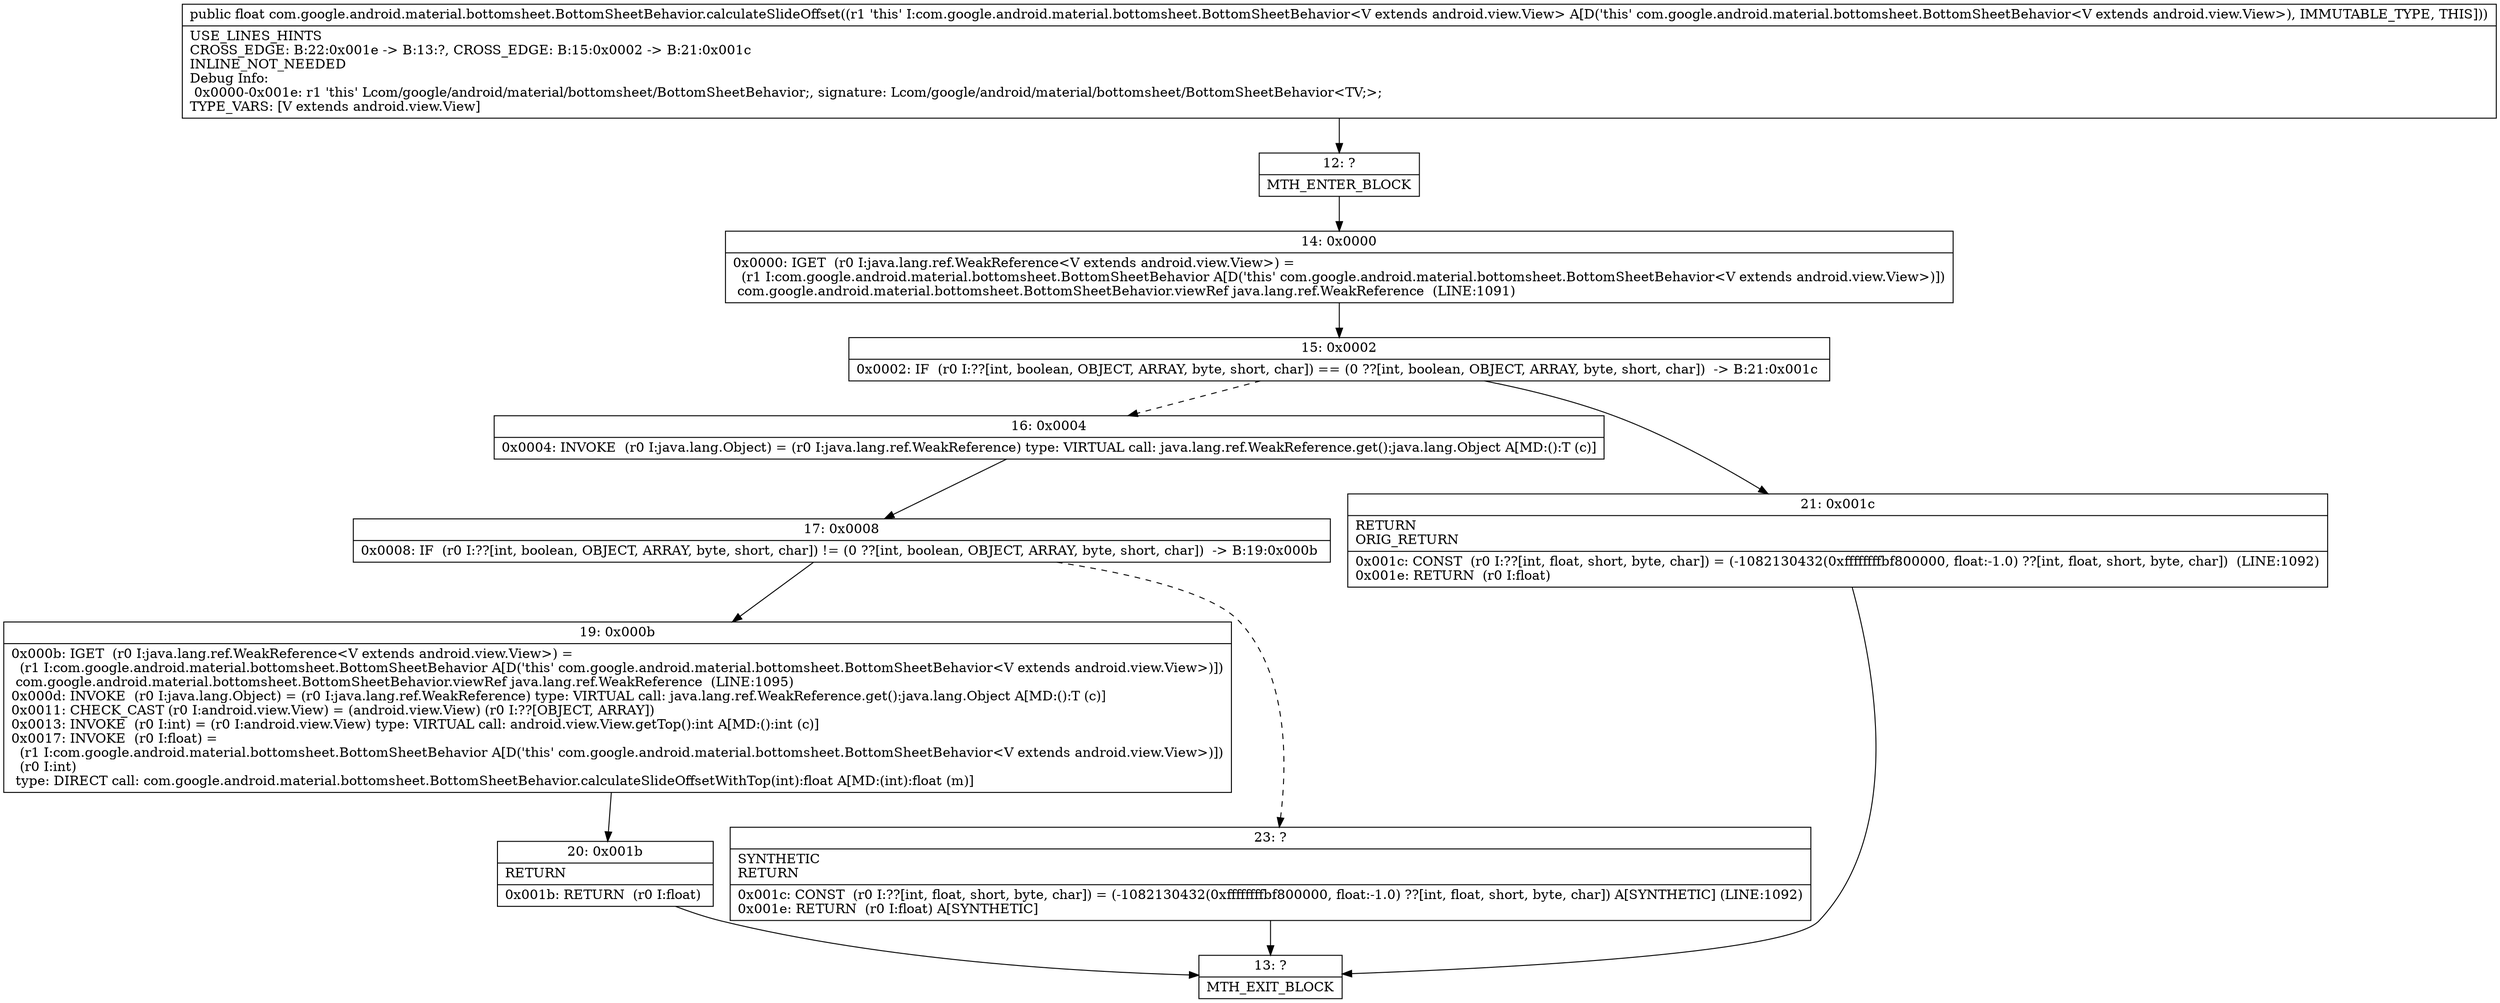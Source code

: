 digraph "CFG forcom.google.android.material.bottomsheet.BottomSheetBehavior.calculateSlideOffset()F" {
Node_12 [shape=record,label="{12\:\ ?|MTH_ENTER_BLOCK\l}"];
Node_14 [shape=record,label="{14\:\ 0x0000|0x0000: IGET  (r0 I:java.lang.ref.WeakReference\<V extends android.view.View\>) = \l  (r1 I:com.google.android.material.bottomsheet.BottomSheetBehavior A[D('this' com.google.android.material.bottomsheet.BottomSheetBehavior\<V extends android.view.View\>)])\l com.google.android.material.bottomsheet.BottomSheetBehavior.viewRef java.lang.ref.WeakReference  (LINE:1091)\l}"];
Node_15 [shape=record,label="{15\:\ 0x0002|0x0002: IF  (r0 I:??[int, boolean, OBJECT, ARRAY, byte, short, char]) == (0 ??[int, boolean, OBJECT, ARRAY, byte, short, char])  \-\> B:21:0x001c \l}"];
Node_16 [shape=record,label="{16\:\ 0x0004|0x0004: INVOKE  (r0 I:java.lang.Object) = (r0 I:java.lang.ref.WeakReference) type: VIRTUAL call: java.lang.ref.WeakReference.get():java.lang.Object A[MD:():T (c)]\l}"];
Node_17 [shape=record,label="{17\:\ 0x0008|0x0008: IF  (r0 I:??[int, boolean, OBJECT, ARRAY, byte, short, char]) != (0 ??[int, boolean, OBJECT, ARRAY, byte, short, char])  \-\> B:19:0x000b \l}"];
Node_19 [shape=record,label="{19\:\ 0x000b|0x000b: IGET  (r0 I:java.lang.ref.WeakReference\<V extends android.view.View\>) = \l  (r1 I:com.google.android.material.bottomsheet.BottomSheetBehavior A[D('this' com.google.android.material.bottomsheet.BottomSheetBehavior\<V extends android.view.View\>)])\l com.google.android.material.bottomsheet.BottomSheetBehavior.viewRef java.lang.ref.WeakReference  (LINE:1095)\l0x000d: INVOKE  (r0 I:java.lang.Object) = (r0 I:java.lang.ref.WeakReference) type: VIRTUAL call: java.lang.ref.WeakReference.get():java.lang.Object A[MD:():T (c)]\l0x0011: CHECK_CAST (r0 I:android.view.View) = (android.view.View) (r0 I:??[OBJECT, ARRAY]) \l0x0013: INVOKE  (r0 I:int) = (r0 I:android.view.View) type: VIRTUAL call: android.view.View.getTop():int A[MD:():int (c)]\l0x0017: INVOKE  (r0 I:float) = \l  (r1 I:com.google.android.material.bottomsheet.BottomSheetBehavior A[D('this' com.google.android.material.bottomsheet.BottomSheetBehavior\<V extends android.view.View\>)])\l  (r0 I:int)\l type: DIRECT call: com.google.android.material.bottomsheet.BottomSheetBehavior.calculateSlideOffsetWithTop(int):float A[MD:(int):float (m)]\l}"];
Node_20 [shape=record,label="{20\:\ 0x001b|RETURN\l|0x001b: RETURN  (r0 I:float) \l}"];
Node_13 [shape=record,label="{13\:\ ?|MTH_EXIT_BLOCK\l}"];
Node_23 [shape=record,label="{23\:\ ?|SYNTHETIC\lRETURN\l|0x001c: CONST  (r0 I:??[int, float, short, byte, char]) = (\-1082130432(0xffffffffbf800000, float:\-1.0) ??[int, float, short, byte, char]) A[SYNTHETIC] (LINE:1092)\l0x001e: RETURN  (r0 I:float) A[SYNTHETIC]\l}"];
Node_21 [shape=record,label="{21\:\ 0x001c|RETURN\lORIG_RETURN\l|0x001c: CONST  (r0 I:??[int, float, short, byte, char]) = (\-1082130432(0xffffffffbf800000, float:\-1.0) ??[int, float, short, byte, char])  (LINE:1092)\l0x001e: RETURN  (r0 I:float) \l}"];
MethodNode[shape=record,label="{public float com.google.android.material.bottomsheet.BottomSheetBehavior.calculateSlideOffset((r1 'this' I:com.google.android.material.bottomsheet.BottomSheetBehavior\<V extends android.view.View\> A[D('this' com.google.android.material.bottomsheet.BottomSheetBehavior\<V extends android.view.View\>), IMMUTABLE_TYPE, THIS]))  | USE_LINES_HINTS\lCROSS_EDGE: B:22:0x001e \-\> B:13:?, CROSS_EDGE: B:15:0x0002 \-\> B:21:0x001c\lINLINE_NOT_NEEDED\lDebug Info:\l  0x0000\-0x001e: r1 'this' Lcom\/google\/android\/material\/bottomsheet\/BottomSheetBehavior;, signature: Lcom\/google\/android\/material\/bottomsheet\/BottomSheetBehavior\<TV;\>;\lTYPE_VARS: [V extends android.view.View]\l}"];
MethodNode -> Node_12;Node_12 -> Node_14;
Node_14 -> Node_15;
Node_15 -> Node_16[style=dashed];
Node_15 -> Node_21;
Node_16 -> Node_17;
Node_17 -> Node_19;
Node_17 -> Node_23[style=dashed];
Node_19 -> Node_20;
Node_20 -> Node_13;
Node_23 -> Node_13;
Node_21 -> Node_13;
}

